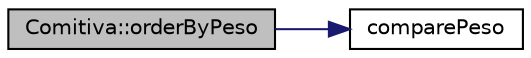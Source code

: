 digraph "Comitiva::orderByPeso"
{
 // LATEX_PDF_SIZE
  edge [fontname="Helvetica",fontsize="10",labelfontname="Helvetica",labelfontsize="10"];
  node [fontname="Helvetica",fontsize="10",shape=record];
  rankdir="LR";
  Node1 [label="Comitiva::orderByPeso",height=0.2,width=0.4,color="black", fillcolor="grey75", style="filled", fontcolor="black",tooltip="Mostra todos os elementos ordenados por peso de um vetor de atletas passado como argumento."];
  Node1 -> Node2 [color="midnightblue",fontsize="10",style="solid",fontname="Helvetica"];
  Node2 [label="comparePeso",height=0.2,width=0.4,color="black", fillcolor="white", style="filled",URL="$_comitiva_8cpp.html#a77ba387cf64b5b05f956ca9ecf08cecf",tooltip=" "];
}
